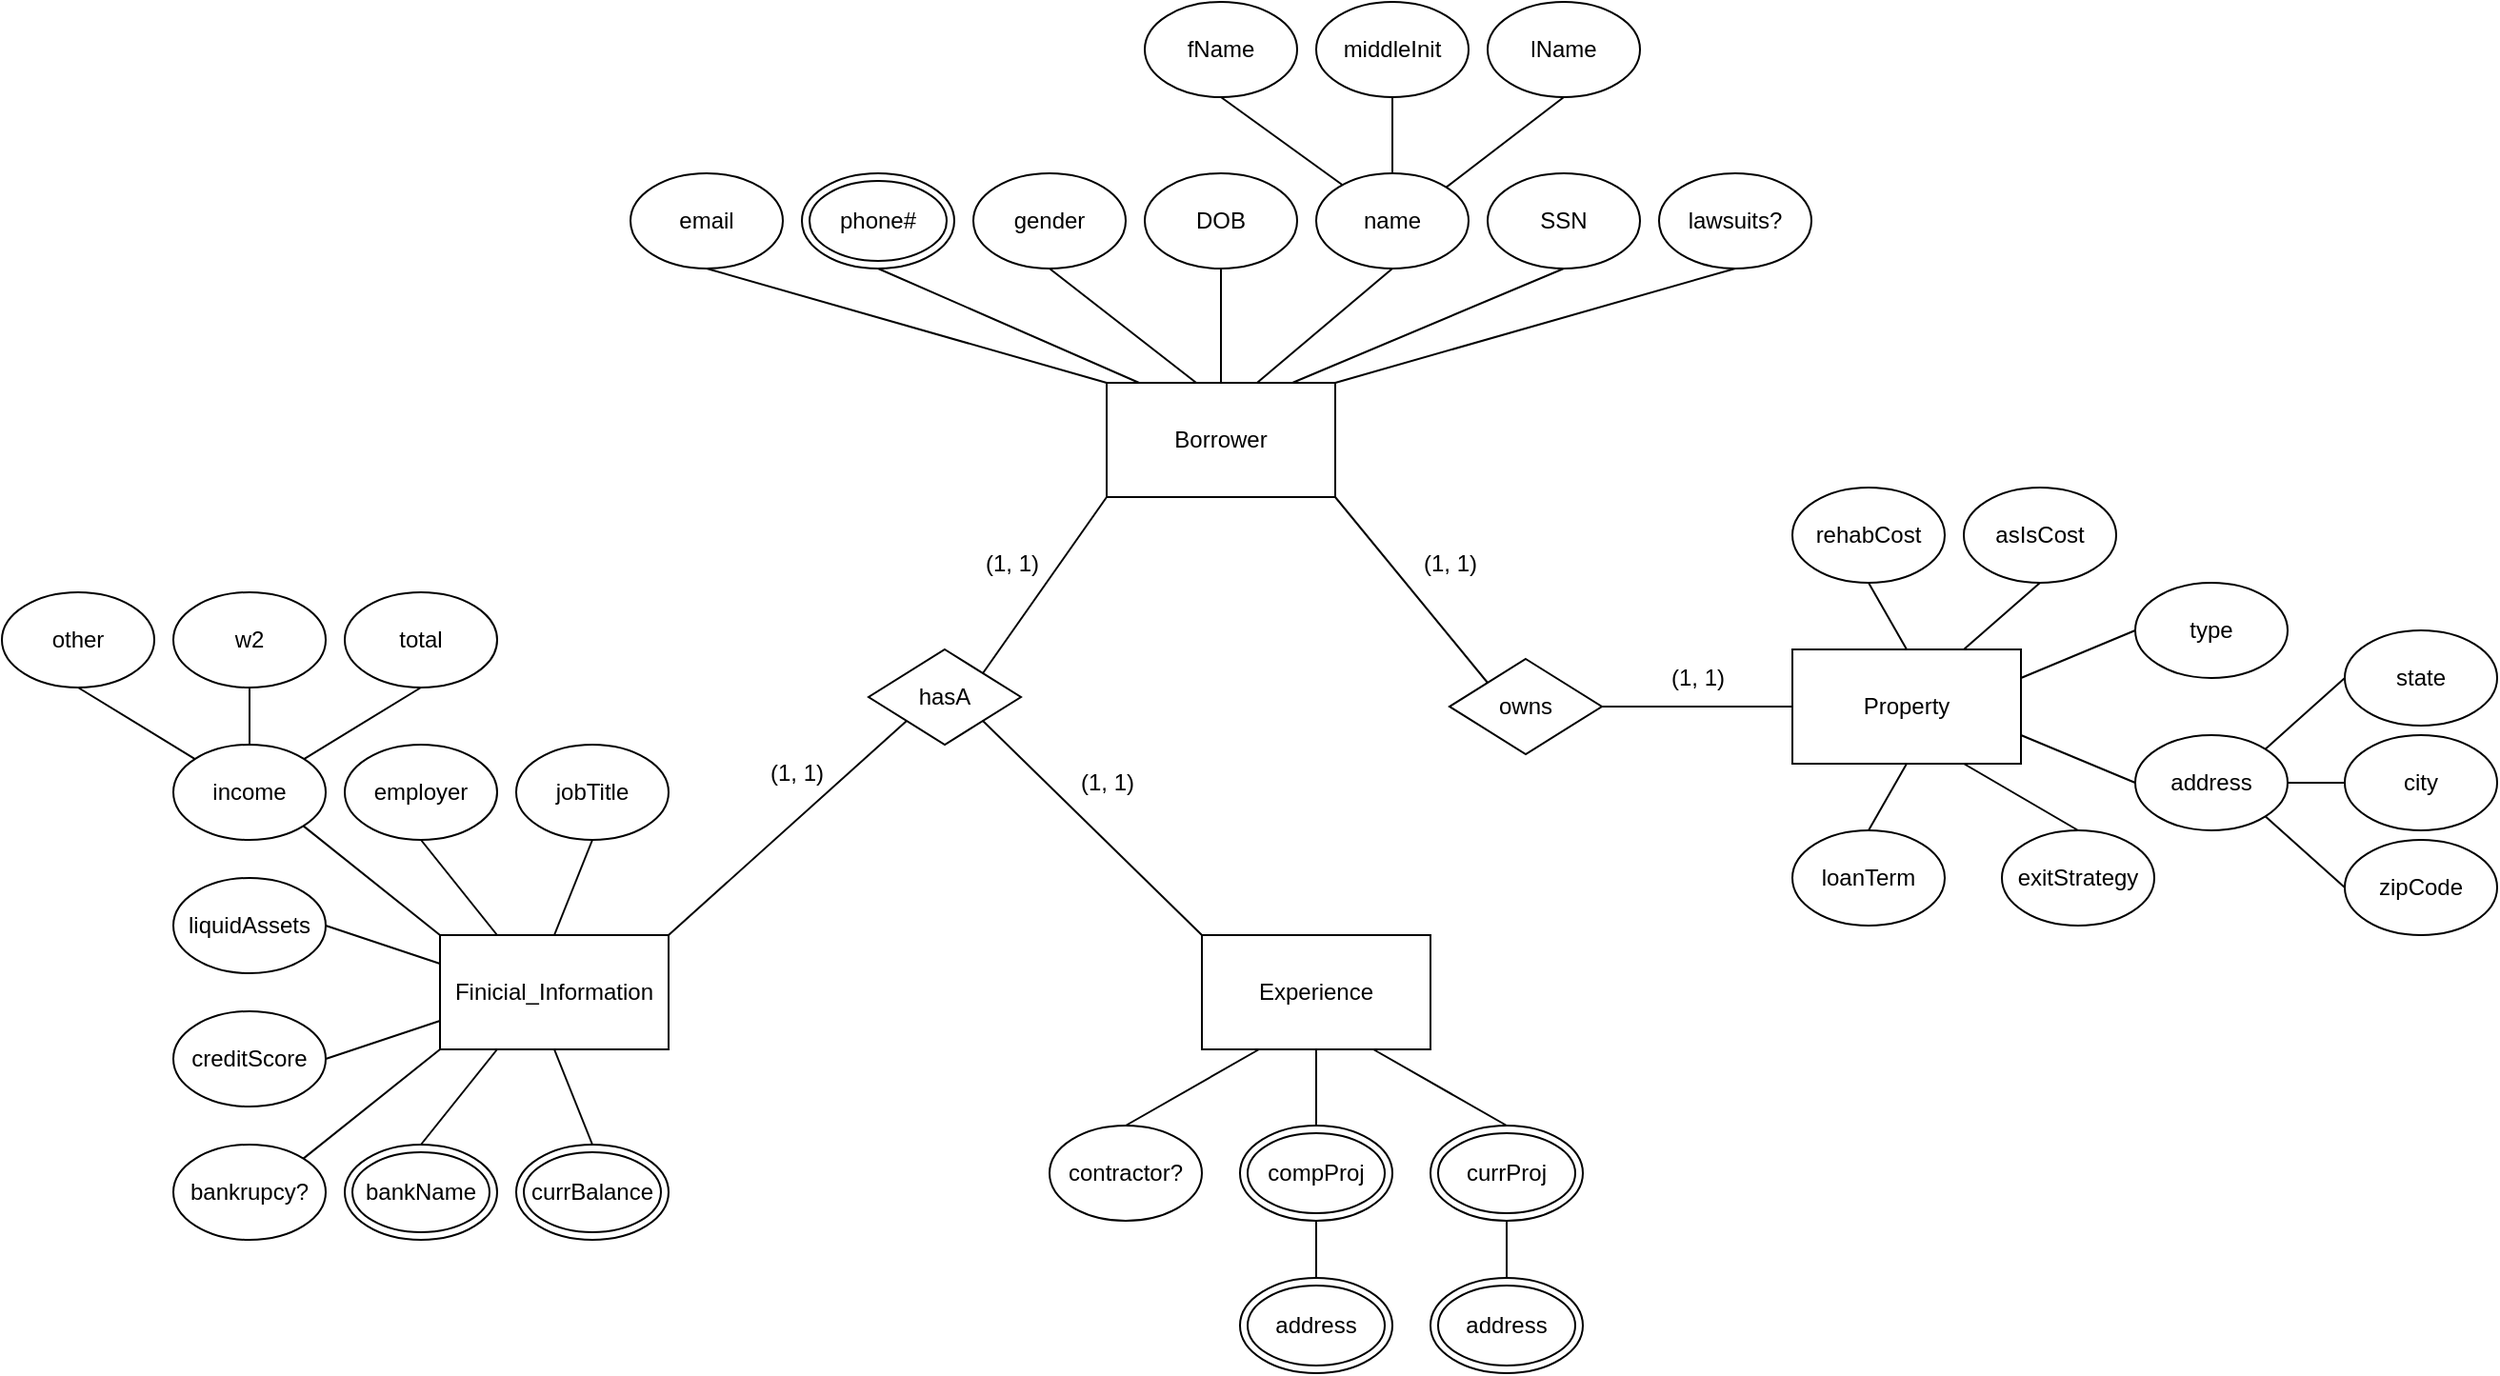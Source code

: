 <mxfile version="12.6.5" type="device"><diagram id="C5RBs43oDa-KdzZeNtuy" name="Page-1"><mxGraphModel dx="1502" dy="1036" grid="1" gridSize="10" guides="1" tooltips="1" connect="1" arrows="1" fold="1" page="0" pageScale="1" pageWidth="827" pageHeight="1169" math="0" shadow="0"><root><mxCell id="WIyWlLk6GJQsqaUBKTNV-0"/><mxCell id="WIyWlLk6GJQsqaUBKTNV-1" parent="WIyWlLk6GJQsqaUBKTNV-0"/><mxCell id="S_1gLhMPhKJOx4f_Jd-Y-0" value="Borrower" style="rounded=0;whiteSpace=wrap;html=1;" parent="WIyWlLk6GJQsqaUBKTNV-1" vertex="1"><mxGeometry x="250" y="110" width="120" height="60" as="geometry"/></mxCell><mxCell id="S_1gLhMPhKJOx4f_Jd-Y-1" value="email" style="ellipse;whiteSpace=wrap;html=1;" parent="WIyWlLk6GJQsqaUBKTNV-1" vertex="1"><mxGeometry width="80" height="50" as="geometry"/></mxCell><mxCell id="S_1gLhMPhKJOx4f_Jd-Y-6" value="phone#" style="ellipse;shape=doubleEllipse;whiteSpace=wrap;html=1;" parent="WIyWlLk6GJQsqaUBKTNV-1" vertex="1"><mxGeometry x="90" width="80" height="50" as="geometry"/></mxCell><mxCell id="S_1gLhMPhKJOx4f_Jd-Y-7" value="gender" style="ellipse;whiteSpace=wrap;html=1;" parent="WIyWlLk6GJQsqaUBKTNV-1" vertex="1"><mxGeometry x="180" width="80" height="50" as="geometry"/></mxCell><mxCell id="S_1gLhMPhKJOx4f_Jd-Y-24" style="edgeStyle=orthogonalEdgeStyle;rounded=0;orthogonalLoop=1;jettySize=auto;html=1;entryX=0.5;entryY=0;entryDx=0;entryDy=0;endArrow=none;endFill=0;" parent="WIyWlLk6GJQsqaUBKTNV-1" source="S_1gLhMPhKJOx4f_Jd-Y-8" target="S_1gLhMPhKJOx4f_Jd-Y-0" edge="1"><mxGeometry relative="1" as="geometry"/></mxCell><mxCell id="S_1gLhMPhKJOx4f_Jd-Y-8" value="DOB" style="ellipse;whiteSpace=wrap;html=1;" parent="WIyWlLk6GJQsqaUBKTNV-1" vertex="1"><mxGeometry x="270" width="80" height="50" as="geometry"/></mxCell><mxCell id="S_1gLhMPhKJOx4f_Jd-Y-9" value="name" style="ellipse;whiteSpace=wrap;html=1;" parent="WIyWlLk6GJQsqaUBKTNV-1" vertex="1"><mxGeometry x="360" width="80" height="50" as="geometry"/></mxCell><mxCell id="S_1gLhMPhKJOx4f_Jd-Y-11" value="SSN" style="ellipse;whiteSpace=wrap;html=1;" parent="WIyWlLk6GJQsqaUBKTNV-1" vertex="1"><mxGeometry x="450" width="80" height="50" as="geometry"/></mxCell><mxCell id="S_1gLhMPhKJOx4f_Jd-Y-12" value="lawsuits?" style="ellipse;whiteSpace=wrap;html=1;" parent="WIyWlLk6GJQsqaUBKTNV-1" vertex="1"><mxGeometry x="540" width="80" height="50" as="geometry"/></mxCell><mxCell id="S_1gLhMPhKJOx4f_Jd-Y-13" value="fName" style="ellipse;whiteSpace=wrap;html=1;" parent="WIyWlLk6GJQsqaUBKTNV-1" vertex="1"><mxGeometry x="270" y="-90" width="80" height="50" as="geometry"/></mxCell><mxCell id="S_1gLhMPhKJOx4f_Jd-Y-17" style="edgeStyle=orthogonalEdgeStyle;rounded=0;orthogonalLoop=1;jettySize=auto;html=1;exitX=0.5;exitY=1;exitDx=0;exitDy=0;entryX=0.5;entryY=0;entryDx=0;entryDy=0;endArrow=none;endFill=0;" parent="WIyWlLk6GJQsqaUBKTNV-1" source="S_1gLhMPhKJOx4f_Jd-Y-14" target="S_1gLhMPhKJOx4f_Jd-Y-9" edge="1"><mxGeometry relative="1" as="geometry"/></mxCell><mxCell id="S_1gLhMPhKJOx4f_Jd-Y-14" value="middleInit&lt;br&gt;" style="ellipse;whiteSpace=wrap;html=1;" parent="WIyWlLk6GJQsqaUBKTNV-1" vertex="1"><mxGeometry x="360" y="-90" width="80" height="50" as="geometry"/></mxCell><mxCell id="S_1gLhMPhKJOx4f_Jd-Y-15" value="lName" style="ellipse;whiteSpace=wrap;html=1;" parent="WIyWlLk6GJQsqaUBKTNV-1" vertex="1"><mxGeometry x="450" y="-90" width="80" height="50" as="geometry"/></mxCell><mxCell id="S_1gLhMPhKJOx4f_Jd-Y-21" value="" style="endArrow=none;html=1;exitX=0.5;exitY=1;exitDx=0;exitDy=0;entryX=0;entryY=0;entryDx=0;entryDy=0;" parent="WIyWlLk6GJQsqaUBKTNV-1" source="S_1gLhMPhKJOx4f_Jd-Y-1" target="S_1gLhMPhKJOx4f_Jd-Y-0" edge="1"><mxGeometry width="50" height="50" relative="1" as="geometry"><mxPoint x="10" y="240" as="sourcePoint"/><mxPoint x="60" y="190" as="targetPoint"/></mxGeometry></mxCell><mxCell id="S_1gLhMPhKJOx4f_Jd-Y-22" value="" style="endArrow=none;html=1;exitX=0.5;exitY=1;exitDx=0;exitDy=0;entryX=0.142;entryY=0;entryDx=0;entryDy=0;entryPerimeter=0;" parent="WIyWlLk6GJQsqaUBKTNV-1" source="S_1gLhMPhKJOx4f_Jd-Y-6" target="S_1gLhMPhKJOx4f_Jd-Y-0" edge="1"><mxGeometry width="50" height="50" relative="1" as="geometry"><mxPoint x="10" y="240" as="sourcePoint"/><mxPoint x="250" y="90" as="targetPoint"/></mxGeometry></mxCell><mxCell id="S_1gLhMPhKJOx4f_Jd-Y-23" value="" style="endArrow=none;html=1;exitX=0.5;exitY=1;exitDx=0;exitDy=0;entryX=0.392;entryY=0;entryDx=0;entryDy=0;entryPerimeter=0;" parent="WIyWlLk6GJQsqaUBKTNV-1" source="S_1gLhMPhKJOx4f_Jd-Y-7" target="S_1gLhMPhKJOx4f_Jd-Y-0" edge="1"><mxGeometry width="50" height="50" relative="1" as="geometry"><mxPoint x="10" y="240" as="sourcePoint"/><mxPoint x="60" y="190" as="targetPoint"/></mxGeometry></mxCell><mxCell id="S_1gLhMPhKJOx4f_Jd-Y-25" value="" style="endArrow=none;html=1;entryX=0.5;entryY=1;entryDx=0;entryDy=0;exitX=1;exitY=0;exitDx=0;exitDy=0;" parent="WIyWlLk6GJQsqaUBKTNV-1" source="S_1gLhMPhKJOx4f_Jd-Y-0" target="S_1gLhMPhKJOx4f_Jd-Y-12" edge="1"><mxGeometry width="50" height="50" relative="1" as="geometry"><mxPoint x="10" y="240" as="sourcePoint"/><mxPoint x="60" y="190" as="targetPoint"/></mxGeometry></mxCell><mxCell id="S_1gLhMPhKJOx4f_Jd-Y-26" value="" style="endArrow=none;html=1;entryX=0.5;entryY=1;entryDx=0;entryDy=0;exitX=0.815;exitY=-0.002;exitDx=0;exitDy=0;exitPerimeter=0;" parent="WIyWlLk6GJQsqaUBKTNV-1" source="S_1gLhMPhKJOx4f_Jd-Y-0" target="S_1gLhMPhKJOx4f_Jd-Y-11" edge="1"><mxGeometry width="50" height="50" relative="1" as="geometry"><mxPoint x="400" y="80" as="sourcePoint"/><mxPoint x="60" y="190" as="targetPoint"/></mxGeometry></mxCell><mxCell id="S_1gLhMPhKJOx4f_Jd-Y-27" value="" style="endArrow=none;html=1;entryX=0.5;entryY=1;entryDx=0;entryDy=0;exitX=0.658;exitY=0;exitDx=0;exitDy=0;exitPerimeter=0;" parent="WIyWlLk6GJQsqaUBKTNV-1" source="S_1gLhMPhKJOx4f_Jd-Y-0" target="S_1gLhMPhKJOx4f_Jd-Y-9" edge="1"><mxGeometry width="50" height="50" relative="1" as="geometry"><mxPoint x="10" y="240" as="sourcePoint"/><mxPoint x="60" y="190" as="targetPoint"/></mxGeometry></mxCell><mxCell id="S_1gLhMPhKJOx4f_Jd-Y-29" value="" style="endArrow=none;html=1;entryX=0.5;entryY=1;entryDx=0;entryDy=0;" parent="WIyWlLk6GJQsqaUBKTNV-1" source="S_1gLhMPhKJOx4f_Jd-Y-9" target="S_1gLhMPhKJOx4f_Jd-Y-13" edge="1"><mxGeometry width="50" height="50" relative="1" as="geometry"><mxPoint x="10" y="240" as="sourcePoint"/><mxPoint x="60" y="190" as="targetPoint"/></mxGeometry></mxCell><mxCell id="S_1gLhMPhKJOx4f_Jd-Y-30" value="" style="endArrow=none;html=1;entryX=0.5;entryY=1;entryDx=0;entryDy=0;exitX=1;exitY=0;exitDx=0;exitDy=0;" parent="WIyWlLk6GJQsqaUBKTNV-1" source="S_1gLhMPhKJOx4f_Jd-Y-9" target="S_1gLhMPhKJOx4f_Jd-Y-15" edge="1"><mxGeometry width="50" height="50" relative="1" as="geometry"><mxPoint x="10" y="240" as="sourcePoint"/><mxPoint x="60" y="190" as="targetPoint"/></mxGeometry></mxCell><mxCell id="S_1gLhMPhKJOx4f_Jd-Y-31" value="hasA" style="rhombus;whiteSpace=wrap;html=1;" parent="WIyWlLk6GJQsqaUBKTNV-1" vertex="1"><mxGeometry x="125" y="250" width="80" height="50" as="geometry"/></mxCell><mxCell id="S_1gLhMPhKJOx4f_Jd-Y-33" value="Finicial_Information" style="rounded=0;whiteSpace=wrap;html=1;" parent="WIyWlLk6GJQsqaUBKTNV-1" vertex="1"><mxGeometry x="-100" y="400" width="120" height="60" as="geometry"/></mxCell><mxCell id="S_1gLhMPhKJOx4f_Jd-Y-34" value="" style="endArrow=none;html=1;entryX=0;entryY=1;entryDx=0;entryDy=0;exitX=1;exitY=0;exitDx=0;exitDy=0;" parent="WIyWlLk6GJQsqaUBKTNV-1" source="S_1gLhMPhKJOx4f_Jd-Y-33" target="S_1gLhMPhKJOx4f_Jd-Y-31" edge="1"><mxGeometry width="50" height="50" relative="1" as="geometry"><mxPoint x="-140" y="530" as="sourcePoint"/><mxPoint x="-90" y="480" as="targetPoint"/></mxGeometry></mxCell><mxCell id="S_1gLhMPhKJOx4f_Jd-Y-35" value="jobTitle" style="ellipse;whiteSpace=wrap;html=1;" parent="WIyWlLk6GJQsqaUBKTNV-1" vertex="1"><mxGeometry x="-60" y="300" width="80" height="50" as="geometry"/></mxCell><mxCell id="S_1gLhMPhKJOx4f_Jd-Y-36" value="employer" style="ellipse;whiteSpace=wrap;html=1;" parent="WIyWlLk6GJQsqaUBKTNV-1" vertex="1"><mxGeometry x="-150" y="300" width="80" height="50" as="geometry"/></mxCell><mxCell id="S_1gLhMPhKJOx4f_Jd-Y-37" value="income" style="ellipse;whiteSpace=wrap;html=1;" parent="WIyWlLk6GJQsqaUBKTNV-1" vertex="1"><mxGeometry x="-240" y="300" width="80" height="50" as="geometry"/></mxCell><mxCell id="S_1gLhMPhKJOx4f_Jd-Y-48" style="edgeStyle=orthogonalEdgeStyle;rounded=0;orthogonalLoop=1;jettySize=auto;html=1;entryX=0.5;entryY=0;entryDx=0;entryDy=0;endArrow=none;endFill=0;" parent="WIyWlLk6GJQsqaUBKTNV-1" source="S_1gLhMPhKJOx4f_Jd-Y-38" target="S_1gLhMPhKJOx4f_Jd-Y-37" edge="1"><mxGeometry relative="1" as="geometry"/></mxCell><mxCell id="S_1gLhMPhKJOx4f_Jd-Y-38" value="w2" style="ellipse;whiteSpace=wrap;html=1;" parent="WIyWlLk6GJQsqaUBKTNV-1" vertex="1"><mxGeometry x="-240" y="220" width="80" height="50" as="geometry"/></mxCell><mxCell id="S_1gLhMPhKJOx4f_Jd-Y-39" value="other" style="ellipse;whiteSpace=wrap;html=1;" parent="WIyWlLk6GJQsqaUBKTNV-1" vertex="1"><mxGeometry x="-330" y="220" width="80" height="50" as="geometry"/></mxCell><mxCell id="S_1gLhMPhKJOx4f_Jd-Y-40" value="total" style="ellipse;whiteSpace=wrap;html=1;" parent="WIyWlLk6GJQsqaUBKTNV-1" vertex="1"><mxGeometry x="-150" y="220" width="80" height="50" as="geometry"/></mxCell><mxCell id="S_1gLhMPhKJOx4f_Jd-Y-41" value="liquidAssets" style="ellipse;whiteSpace=wrap;html=1;" parent="WIyWlLk6GJQsqaUBKTNV-1" vertex="1"><mxGeometry x="-240" y="370" width="80" height="50" as="geometry"/></mxCell><mxCell id="S_1gLhMPhKJOx4f_Jd-Y-42" value="creditScore" style="ellipse;whiteSpace=wrap;html=1;" parent="WIyWlLk6GJQsqaUBKTNV-1" vertex="1"><mxGeometry x="-240" y="440" width="80" height="50" as="geometry"/></mxCell><mxCell id="S_1gLhMPhKJOx4f_Jd-Y-43" value="bankrupcy?" style="ellipse;whiteSpace=wrap;html=1;" parent="WIyWlLk6GJQsqaUBKTNV-1" vertex="1"><mxGeometry x="-240" y="510" width="80" height="50" as="geometry"/></mxCell><mxCell id="S_1gLhMPhKJOx4f_Jd-Y-45" value="bankName" style="ellipse;shape=doubleEllipse;whiteSpace=wrap;html=1;" parent="WIyWlLk6GJQsqaUBKTNV-1" vertex="1"><mxGeometry x="-150" y="510" width="80" height="50" as="geometry"/></mxCell><mxCell id="S_1gLhMPhKJOx4f_Jd-Y-46" value="currBalance" style="ellipse;shape=doubleEllipse;whiteSpace=wrap;html=1;" parent="WIyWlLk6GJQsqaUBKTNV-1" vertex="1"><mxGeometry x="-60" y="510" width="80" height="50" as="geometry"/></mxCell><mxCell id="S_1gLhMPhKJOx4f_Jd-Y-47" value="" style="endArrow=none;html=1;entryX=0.5;entryY=1;entryDx=0;entryDy=0;" parent="WIyWlLk6GJQsqaUBKTNV-1" source="S_1gLhMPhKJOx4f_Jd-Y-37" target="S_1gLhMPhKJOx4f_Jd-Y-39" edge="1"><mxGeometry width="50" height="50" relative="1" as="geometry"><mxPoint x="-330" y="630" as="sourcePoint"/><mxPoint x="-280" y="580" as="targetPoint"/></mxGeometry></mxCell><mxCell id="S_1gLhMPhKJOx4f_Jd-Y-50" value="" style="endArrow=none;html=1;entryX=0.5;entryY=1;entryDx=0;entryDy=0;" parent="WIyWlLk6GJQsqaUBKTNV-1" source="S_1gLhMPhKJOx4f_Jd-Y-37" target="S_1gLhMPhKJOx4f_Jd-Y-40" edge="1"><mxGeometry width="50" height="50" relative="1" as="geometry"><mxPoint x="-330" y="630" as="sourcePoint"/><mxPoint x="-280" y="580" as="targetPoint"/></mxGeometry></mxCell><mxCell id="S_1gLhMPhKJOx4f_Jd-Y-51" value="" style="endArrow=none;html=1;entryX=0.5;entryY=1;entryDx=0;entryDy=0;exitX=0.5;exitY=0;exitDx=0;exitDy=0;" parent="WIyWlLk6GJQsqaUBKTNV-1" source="S_1gLhMPhKJOx4f_Jd-Y-33" target="S_1gLhMPhKJOx4f_Jd-Y-35" edge="1"><mxGeometry width="50" height="50" relative="1" as="geometry"><mxPoint x="-330" y="630" as="sourcePoint"/><mxPoint x="-280" y="580" as="targetPoint"/></mxGeometry></mxCell><mxCell id="S_1gLhMPhKJOx4f_Jd-Y-52" value="" style="endArrow=none;html=1;entryX=0.5;entryY=1;entryDx=0;entryDy=0;exitX=0.25;exitY=0;exitDx=0;exitDy=0;" parent="WIyWlLk6GJQsqaUBKTNV-1" source="S_1gLhMPhKJOx4f_Jd-Y-33" target="S_1gLhMPhKJOx4f_Jd-Y-36" edge="1"><mxGeometry width="50" height="50" relative="1" as="geometry"><mxPoint x="-330" y="630" as="sourcePoint"/><mxPoint x="-280" y="580" as="targetPoint"/></mxGeometry></mxCell><mxCell id="S_1gLhMPhKJOx4f_Jd-Y-53" value="" style="endArrow=none;html=1;entryX=1;entryY=1;entryDx=0;entryDy=0;exitX=0;exitY=0;exitDx=0;exitDy=0;" parent="WIyWlLk6GJQsqaUBKTNV-1" source="S_1gLhMPhKJOx4f_Jd-Y-33" target="S_1gLhMPhKJOx4f_Jd-Y-37" edge="1"><mxGeometry width="50" height="50" relative="1" as="geometry"><mxPoint x="-330" y="630" as="sourcePoint"/><mxPoint x="-280" y="580" as="targetPoint"/></mxGeometry></mxCell><mxCell id="S_1gLhMPhKJOx4f_Jd-Y-54" value="" style="endArrow=none;html=1;exitX=1;exitY=0.5;exitDx=0;exitDy=0;entryX=0;entryY=0.25;entryDx=0;entryDy=0;" parent="WIyWlLk6GJQsqaUBKTNV-1" source="S_1gLhMPhKJOx4f_Jd-Y-41" target="S_1gLhMPhKJOx4f_Jd-Y-33" edge="1"><mxGeometry width="50" height="50" relative="1" as="geometry"><mxPoint x="-330" y="630" as="sourcePoint"/><mxPoint x="-140" y="440" as="targetPoint"/></mxGeometry></mxCell><mxCell id="S_1gLhMPhKJOx4f_Jd-Y-55" value="" style="endArrow=none;html=1;exitX=1;exitY=0.5;exitDx=0;exitDy=0;entryX=0;entryY=0.75;entryDx=0;entryDy=0;" parent="WIyWlLk6GJQsqaUBKTNV-1" source="S_1gLhMPhKJOx4f_Jd-Y-42" target="S_1gLhMPhKJOx4f_Jd-Y-33" edge="1"><mxGeometry width="50" height="50" relative="1" as="geometry"><mxPoint x="-330" y="630" as="sourcePoint"/><mxPoint x="-280" y="580" as="targetPoint"/></mxGeometry></mxCell><mxCell id="S_1gLhMPhKJOx4f_Jd-Y-56" value="" style="endArrow=none;html=1;exitX=1;exitY=0;exitDx=0;exitDy=0;entryX=0;entryY=1;entryDx=0;entryDy=0;" parent="WIyWlLk6GJQsqaUBKTNV-1" source="S_1gLhMPhKJOx4f_Jd-Y-43" target="S_1gLhMPhKJOx4f_Jd-Y-33" edge="1"><mxGeometry width="50" height="50" relative="1" as="geometry"><mxPoint x="-330" y="630" as="sourcePoint"/><mxPoint x="-280" y="580" as="targetPoint"/></mxGeometry></mxCell><mxCell id="S_1gLhMPhKJOx4f_Jd-Y-57" value="" style="endArrow=none;html=1;exitX=0.5;exitY=0;exitDx=0;exitDy=0;entryX=0.25;entryY=1;entryDx=0;entryDy=0;" parent="WIyWlLk6GJQsqaUBKTNV-1" source="S_1gLhMPhKJOx4f_Jd-Y-45" target="S_1gLhMPhKJOx4f_Jd-Y-33" edge="1"><mxGeometry width="50" height="50" relative="1" as="geometry"><mxPoint x="-330" y="630" as="sourcePoint"/><mxPoint x="-280" y="580" as="targetPoint"/></mxGeometry></mxCell><mxCell id="S_1gLhMPhKJOx4f_Jd-Y-58" value="" style="endArrow=none;html=1;exitX=0.5;exitY=0;exitDx=0;exitDy=0;entryX=0.5;entryY=1;entryDx=0;entryDy=0;" parent="WIyWlLk6GJQsqaUBKTNV-1" source="S_1gLhMPhKJOx4f_Jd-Y-46" target="S_1gLhMPhKJOx4f_Jd-Y-33" edge="1"><mxGeometry width="50" height="50" relative="1" as="geometry"><mxPoint x="-330" y="630" as="sourcePoint"/><mxPoint x="-280" y="580" as="targetPoint"/></mxGeometry></mxCell><mxCell id="S_1gLhMPhKJOx4f_Jd-Y-59" value="Experience" style="rounded=0;whiteSpace=wrap;html=1;" parent="WIyWlLk6GJQsqaUBKTNV-1" vertex="1"><mxGeometry x="300" y="400" width="120" height="60" as="geometry"/></mxCell><mxCell id="S_1gLhMPhKJOx4f_Jd-Y-60" value="" style="endArrow=none;html=1;entryX=1;entryY=1;entryDx=0;entryDy=0;exitX=0;exitY=0;exitDx=0;exitDy=0;" parent="WIyWlLk6GJQsqaUBKTNV-1" source="S_1gLhMPhKJOx4f_Jd-Y-59" target="S_1gLhMPhKJOx4f_Jd-Y-31" edge="1"><mxGeometry width="50" height="50" relative="1" as="geometry"><mxPoint x="30" y="410" as="sourcePoint"/><mxPoint x="150" y="287.5" as="targetPoint"/></mxGeometry></mxCell><mxCell id="S_1gLhMPhKJOx4f_Jd-Y-68" style="edgeStyle=orthogonalEdgeStyle;rounded=0;orthogonalLoop=1;jettySize=auto;html=1;entryX=0.5;entryY=0;entryDx=0;entryDy=0;endArrow=none;endFill=0;" parent="WIyWlLk6GJQsqaUBKTNV-1" source="S_1gLhMPhKJOx4f_Jd-Y-62" target="S_1gLhMPhKJOx4f_Jd-Y-66" edge="1"><mxGeometry relative="1" as="geometry"/></mxCell><mxCell id="S_1gLhMPhKJOx4f_Jd-Y-71" style="edgeStyle=orthogonalEdgeStyle;rounded=0;orthogonalLoop=1;jettySize=auto;html=1;entryX=0.5;entryY=1;entryDx=0;entryDy=0;endArrow=none;endFill=0;" parent="WIyWlLk6GJQsqaUBKTNV-1" source="S_1gLhMPhKJOx4f_Jd-Y-62" target="S_1gLhMPhKJOx4f_Jd-Y-59" edge="1"><mxGeometry relative="1" as="geometry"/></mxCell><mxCell id="S_1gLhMPhKJOx4f_Jd-Y-62" value="compProj" style="ellipse;shape=doubleEllipse;whiteSpace=wrap;html=1;" parent="WIyWlLk6GJQsqaUBKTNV-1" vertex="1"><mxGeometry x="320" y="500" width="80" height="50" as="geometry"/></mxCell><mxCell id="S_1gLhMPhKJOx4f_Jd-Y-69" style="edgeStyle=orthogonalEdgeStyle;rounded=0;orthogonalLoop=1;jettySize=auto;html=1;entryX=0.5;entryY=0;entryDx=0;entryDy=0;endArrow=none;endFill=0;" parent="WIyWlLk6GJQsqaUBKTNV-1" source="S_1gLhMPhKJOx4f_Jd-Y-63" target="S_1gLhMPhKJOx4f_Jd-Y-67" edge="1"><mxGeometry relative="1" as="geometry"/></mxCell><mxCell id="S_1gLhMPhKJOx4f_Jd-Y-63" value="currProj" style="ellipse;shape=doubleEllipse;whiteSpace=wrap;html=1;" parent="WIyWlLk6GJQsqaUBKTNV-1" vertex="1"><mxGeometry x="420" y="500" width="80" height="50" as="geometry"/></mxCell><mxCell id="S_1gLhMPhKJOx4f_Jd-Y-64" value="contractor?" style="ellipse;whiteSpace=wrap;html=1;" parent="WIyWlLk6GJQsqaUBKTNV-1" vertex="1"><mxGeometry x="220" y="500" width="80" height="50" as="geometry"/></mxCell><mxCell id="S_1gLhMPhKJOx4f_Jd-Y-66" value="address" style="ellipse;shape=doubleEllipse;whiteSpace=wrap;html=1;" parent="WIyWlLk6GJQsqaUBKTNV-1" vertex="1"><mxGeometry x="320" y="580" width="80" height="50" as="geometry"/></mxCell><mxCell id="S_1gLhMPhKJOx4f_Jd-Y-67" value="address" style="ellipse;shape=doubleEllipse;whiteSpace=wrap;html=1;" parent="WIyWlLk6GJQsqaUBKTNV-1" vertex="1"><mxGeometry x="420" y="580" width="80" height="50" as="geometry"/></mxCell><mxCell id="S_1gLhMPhKJOx4f_Jd-Y-70" value="" style="endArrow=none;html=1;entryX=0.5;entryY=0;entryDx=0;entryDy=0;exitX=0.25;exitY=1;exitDx=0;exitDy=0;" parent="WIyWlLk6GJQsqaUBKTNV-1" source="S_1gLhMPhKJOx4f_Jd-Y-59" target="S_1gLhMPhKJOx4f_Jd-Y-64" edge="1"><mxGeometry width="50" height="50" relative="1" as="geometry"><mxPoint x="-330" y="700" as="sourcePoint"/><mxPoint x="-280" y="650" as="targetPoint"/></mxGeometry></mxCell><mxCell id="S_1gLhMPhKJOx4f_Jd-Y-72" value="" style="endArrow=none;html=1;exitX=0.5;exitY=0;exitDx=0;exitDy=0;entryX=0.75;entryY=1;entryDx=0;entryDy=0;" parent="WIyWlLk6GJQsqaUBKTNV-1" source="S_1gLhMPhKJOx4f_Jd-Y-63" target="S_1gLhMPhKJOx4f_Jd-Y-59" edge="1"><mxGeometry width="50" height="50" relative="1" as="geometry"><mxPoint x="-330" y="700" as="sourcePoint"/><mxPoint x="-280" y="650" as="targetPoint"/></mxGeometry></mxCell><mxCell id="S_1gLhMPhKJOx4f_Jd-Y-73" value="" style="endArrow=none;html=1;exitX=1;exitY=0;exitDx=0;exitDy=0;entryX=0;entryY=1;entryDx=0;entryDy=0;" parent="WIyWlLk6GJQsqaUBKTNV-1" source="S_1gLhMPhKJOx4f_Jd-Y-31" target="S_1gLhMPhKJOx4f_Jd-Y-0" edge="1"><mxGeometry width="50" height="50" relative="1" as="geometry"><mxPoint x="-350" y="700" as="sourcePoint"/><mxPoint x="-300" y="650" as="targetPoint"/></mxGeometry></mxCell><mxCell id="S_1gLhMPhKJOx4f_Jd-Y-74" value="" style="endArrow=none;html=1;entryX=0;entryY=1;entryDx=0;entryDy=0;exitX=0;exitY=0;exitDx=0;exitDy=0;" parent="WIyWlLk6GJQsqaUBKTNV-1" source="S_1gLhMPhKJOx4f_Jd-Y-75" edge="1"><mxGeometry width="50" height="50" relative="1" as="geometry"><mxPoint x="470" y="250" as="sourcePoint"/><mxPoint x="370" y="170" as="targetPoint"/></mxGeometry></mxCell><mxCell id="S_1gLhMPhKJOx4f_Jd-Y-75" value="owns" style="rhombus;whiteSpace=wrap;html=1;" parent="WIyWlLk6GJQsqaUBKTNV-1" vertex="1"><mxGeometry x="430" y="255" width="80" height="50" as="geometry"/></mxCell><mxCell id="S_1gLhMPhKJOx4f_Jd-Y-76" value="Property" style="rounded=0;whiteSpace=wrap;html=1;" parent="WIyWlLk6GJQsqaUBKTNV-1" vertex="1"><mxGeometry x="610" y="250" width="120" height="60" as="geometry"/></mxCell><mxCell id="S_1gLhMPhKJOx4f_Jd-Y-79" value="" style="endArrow=none;html=1;exitX=1;exitY=0.5;exitDx=0;exitDy=0;entryX=0;entryY=0.5;entryDx=0;entryDy=0;" parent="WIyWlLk6GJQsqaUBKTNV-1" source="S_1gLhMPhKJOx4f_Jd-Y-75" target="S_1gLhMPhKJOx4f_Jd-Y-76" edge="1"><mxGeometry width="50" height="50" relative="1" as="geometry"><mxPoint x="100" y="705" as="sourcePoint"/><mxPoint x="150" y="655" as="targetPoint"/></mxGeometry></mxCell><mxCell id="S_1gLhMPhKJOx4f_Jd-Y-80" value="address" style="ellipse;whiteSpace=wrap;html=1;" parent="WIyWlLk6GJQsqaUBKTNV-1" vertex="1"><mxGeometry x="790" y="295" width="80" height="50" as="geometry"/></mxCell><mxCell id="S_1gLhMPhKJOx4f_Jd-Y-81" value="city" style="ellipse;whiteSpace=wrap;html=1;" parent="WIyWlLk6GJQsqaUBKTNV-1" vertex="1"><mxGeometry x="900" y="295" width="80" height="50" as="geometry"/></mxCell><mxCell id="S_1gLhMPhKJOx4f_Jd-Y-82" value="state" style="ellipse;whiteSpace=wrap;html=1;" parent="WIyWlLk6GJQsqaUBKTNV-1" vertex="1"><mxGeometry x="900" y="240" width="80" height="50" as="geometry"/></mxCell><mxCell id="S_1gLhMPhKJOx4f_Jd-Y-83" value="zipCode" style="ellipse;whiteSpace=wrap;html=1;" parent="WIyWlLk6GJQsqaUBKTNV-1" vertex="1"><mxGeometry x="900" y="350" width="80" height="50" as="geometry"/></mxCell><mxCell id="S_1gLhMPhKJOx4f_Jd-Y-84" value="rehabCost" style="ellipse;whiteSpace=wrap;html=1;" parent="WIyWlLk6GJQsqaUBKTNV-1" vertex="1"><mxGeometry x="610" y="165" width="80" height="50" as="geometry"/></mxCell><mxCell id="S_1gLhMPhKJOx4f_Jd-Y-85" value="asIsCost" style="ellipse;whiteSpace=wrap;html=1;" parent="WIyWlLk6GJQsqaUBKTNV-1" vertex="1"><mxGeometry x="700" y="165" width="80" height="50" as="geometry"/></mxCell><mxCell id="S_1gLhMPhKJOx4f_Jd-Y-86" value="type" style="ellipse;whiteSpace=wrap;html=1;" parent="WIyWlLk6GJQsqaUBKTNV-1" vertex="1"><mxGeometry x="790" y="215" width="80" height="50" as="geometry"/></mxCell><mxCell id="S_1gLhMPhKJOx4f_Jd-Y-87" value="exitStrategy" style="ellipse;whiteSpace=wrap;html=1;" parent="WIyWlLk6GJQsqaUBKTNV-1" vertex="1"><mxGeometry x="720" y="345" width="80" height="50" as="geometry"/></mxCell><mxCell id="S_1gLhMPhKJOx4f_Jd-Y-88" value="loanTerm" style="ellipse;whiteSpace=wrap;html=1;" parent="WIyWlLk6GJQsqaUBKTNV-1" vertex="1"><mxGeometry x="610" y="345" width="80" height="50" as="geometry"/></mxCell><mxCell id="S_1gLhMPhKJOx4f_Jd-Y-89" value="" style="endArrow=none;html=1;exitX=0.5;exitY=1;exitDx=0;exitDy=0;entryX=0.5;entryY=0;entryDx=0;entryDy=0;" parent="WIyWlLk6GJQsqaUBKTNV-1" source="S_1gLhMPhKJOx4f_Jd-Y-84" target="S_1gLhMPhKJOx4f_Jd-Y-76" edge="1"><mxGeometry width="50" height="50" relative="1" as="geometry"><mxPoint x="130" y="705" as="sourcePoint"/><mxPoint x="580" y="235" as="targetPoint"/></mxGeometry></mxCell><mxCell id="S_1gLhMPhKJOx4f_Jd-Y-90" value="" style="endArrow=none;html=1;exitX=0.5;exitY=1;exitDx=0;exitDy=0;entryX=0.75;entryY=0;entryDx=0;entryDy=0;" parent="WIyWlLk6GJQsqaUBKTNV-1" source="S_1gLhMPhKJOx4f_Jd-Y-85" target="S_1gLhMPhKJOx4f_Jd-Y-76" edge="1"><mxGeometry width="50" height="50" relative="1" as="geometry"><mxPoint x="660" y="225" as="sourcePoint"/><mxPoint x="663.44" y="260.12" as="targetPoint"/></mxGeometry></mxCell><mxCell id="S_1gLhMPhKJOx4f_Jd-Y-91" value="" style="endArrow=none;html=1;exitX=0;exitY=0.5;exitDx=0;exitDy=0;entryX=1;entryY=0.25;entryDx=0;entryDy=0;" parent="WIyWlLk6GJQsqaUBKTNV-1" source="S_1gLhMPhKJOx4f_Jd-Y-86" target="S_1gLhMPhKJOx4f_Jd-Y-76" edge="1"><mxGeometry width="50" height="50" relative="1" as="geometry"><mxPoint x="670" y="235" as="sourcePoint"/><mxPoint x="673.44" y="270.12" as="targetPoint"/></mxGeometry></mxCell><mxCell id="S_1gLhMPhKJOx4f_Jd-Y-92" value="" style="endArrow=none;html=1;exitX=0;exitY=0.5;exitDx=0;exitDy=0;entryX=1;entryY=0.75;entryDx=0;entryDy=0;" parent="WIyWlLk6GJQsqaUBKTNV-1" source="S_1gLhMPhKJOx4f_Jd-Y-80" target="S_1gLhMPhKJOx4f_Jd-Y-76" edge="1"><mxGeometry width="50" height="50" relative="1" as="geometry"><mxPoint x="800" y="250" as="sourcePoint"/><mxPoint x="740" y="275" as="targetPoint"/></mxGeometry></mxCell><mxCell id="S_1gLhMPhKJOx4f_Jd-Y-93" value="" style="endArrow=none;html=1;exitX=0.5;exitY=0;exitDx=0;exitDy=0;entryX=0.75;entryY=1;entryDx=0;entryDy=0;" parent="WIyWlLk6GJQsqaUBKTNV-1" source="S_1gLhMPhKJOx4f_Jd-Y-87" target="S_1gLhMPhKJOx4f_Jd-Y-76" edge="1"><mxGeometry width="50" height="50" relative="1" as="geometry"><mxPoint x="800" y="330" as="sourcePoint"/><mxPoint x="740" y="305" as="targetPoint"/></mxGeometry></mxCell><mxCell id="S_1gLhMPhKJOx4f_Jd-Y-96" value="" style="endArrow=none;html=1;exitX=0.5;exitY=0;exitDx=0;exitDy=0;entryX=0.5;entryY=1;entryDx=0;entryDy=0;" parent="WIyWlLk6GJQsqaUBKTNV-1" source="S_1gLhMPhKJOx4f_Jd-Y-88" target="S_1gLhMPhKJOx4f_Jd-Y-76" edge="1"><mxGeometry width="50" height="50" relative="1" as="geometry"><mxPoint x="770" y="355" as="sourcePoint"/><mxPoint x="710" y="320" as="targetPoint"/></mxGeometry></mxCell><mxCell id="S_1gLhMPhKJOx4f_Jd-Y-97" value="" style="endArrow=none;html=1;exitX=1;exitY=0;exitDx=0;exitDy=0;entryX=0;entryY=0.5;entryDx=0;entryDy=0;" parent="WIyWlLk6GJQsqaUBKTNV-1" source="S_1gLhMPhKJOx4f_Jd-Y-80" target="S_1gLhMPhKJOx4f_Jd-Y-82" edge="1"><mxGeometry width="50" height="50" relative="1" as="geometry"><mxPoint x="780" y="365" as="sourcePoint"/><mxPoint x="720" y="330" as="targetPoint"/></mxGeometry></mxCell><mxCell id="S_1gLhMPhKJOx4f_Jd-Y-98" value="" style="endArrow=none;html=1;exitX=1;exitY=0.5;exitDx=0;exitDy=0;entryX=0;entryY=0.5;entryDx=0;entryDy=0;" parent="WIyWlLk6GJQsqaUBKTNV-1" source="S_1gLhMPhKJOx4f_Jd-Y-80" target="S_1gLhMPhKJOx4f_Jd-Y-81" edge="1"><mxGeometry width="50" height="50" relative="1" as="geometry"><mxPoint x="868.382" y="312.384" as="sourcePoint"/><mxPoint x="910" y="275" as="targetPoint"/></mxGeometry></mxCell><mxCell id="S_1gLhMPhKJOx4f_Jd-Y-99" value="" style="endArrow=none;html=1;exitX=1;exitY=1;exitDx=0;exitDy=0;entryX=0;entryY=0.5;entryDx=0;entryDy=0;" parent="WIyWlLk6GJQsqaUBKTNV-1" source="S_1gLhMPhKJOx4f_Jd-Y-80" target="S_1gLhMPhKJOx4f_Jd-Y-83" edge="1"><mxGeometry width="50" height="50" relative="1" as="geometry"><mxPoint x="878.382" y="322.384" as="sourcePoint"/><mxPoint x="920" y="285" as="targetPoint"/></mxGeometry></mxCell><mxCell id="w0nDuB_A5Yjcrh4Vxew--1" value="(1, 1)" style="text;html=1;align=center;verticalAlign=middle;resizable=0;points=[];autosize=1;" vertex="1" parent="WIyWlLk6GJQsqaUBKTNV-1"><mxGeometry x="67" y="305" width="40" height="20" as="geometry"/></mxCell><mxCell id="w0nDuB_A5Yjcrh4Vxew--2" value="(1, 1)" style="text;html=1;align=center;verticalAlign=middle;resizable=0;points=[];autosize=1;" vertex="1" parent="WIyWlLk6GJQsqaUBKTNV-1"><mxGeometry x="180" y="195" width="40" height="20" as="geometry"/></mxCell><mxCell id="w0nDuB_A5Yjcrh4Vxew--3" value="(1, 1)" style="text;html=1;align=center;verticalAlign=middle;resizable=0;points=[];autosize=1;" vertex="1" parent="WIyWlLk6GJQsqaUBKTNV-1"><mxGeometry x="230" y="310" width="40" height="20" as="geometry"/></mxCell><mxCell id="w0nDuB_A5Yjcrh4Vxew--4" value="(1, 1)" style="text;html=1;align=center;verticalAlign=middle;resizable=0;points=[];autosize=1;" vertex="1" parent="WIyWlLk6GJQsqaUBKTNV-1"><mxGeometry x="410" y="195" width="40" height="20" as="geometry"/></mxCell><mxCell id="w0nDuB_A5Yjcrh4Vxew--5" value="(1, 1)" style="text;html=1;align=center;verticalAlign=middle;resizable=0;points=[];autosize=1;" vertex="1" parent="WIyWlLk6GJQsqaUBKTNV-1"><mxGeometry x="540" y="255" width="40" height="20" as="geometry"/></mxCell></root></mxGraphModel></diagram></mxfile>